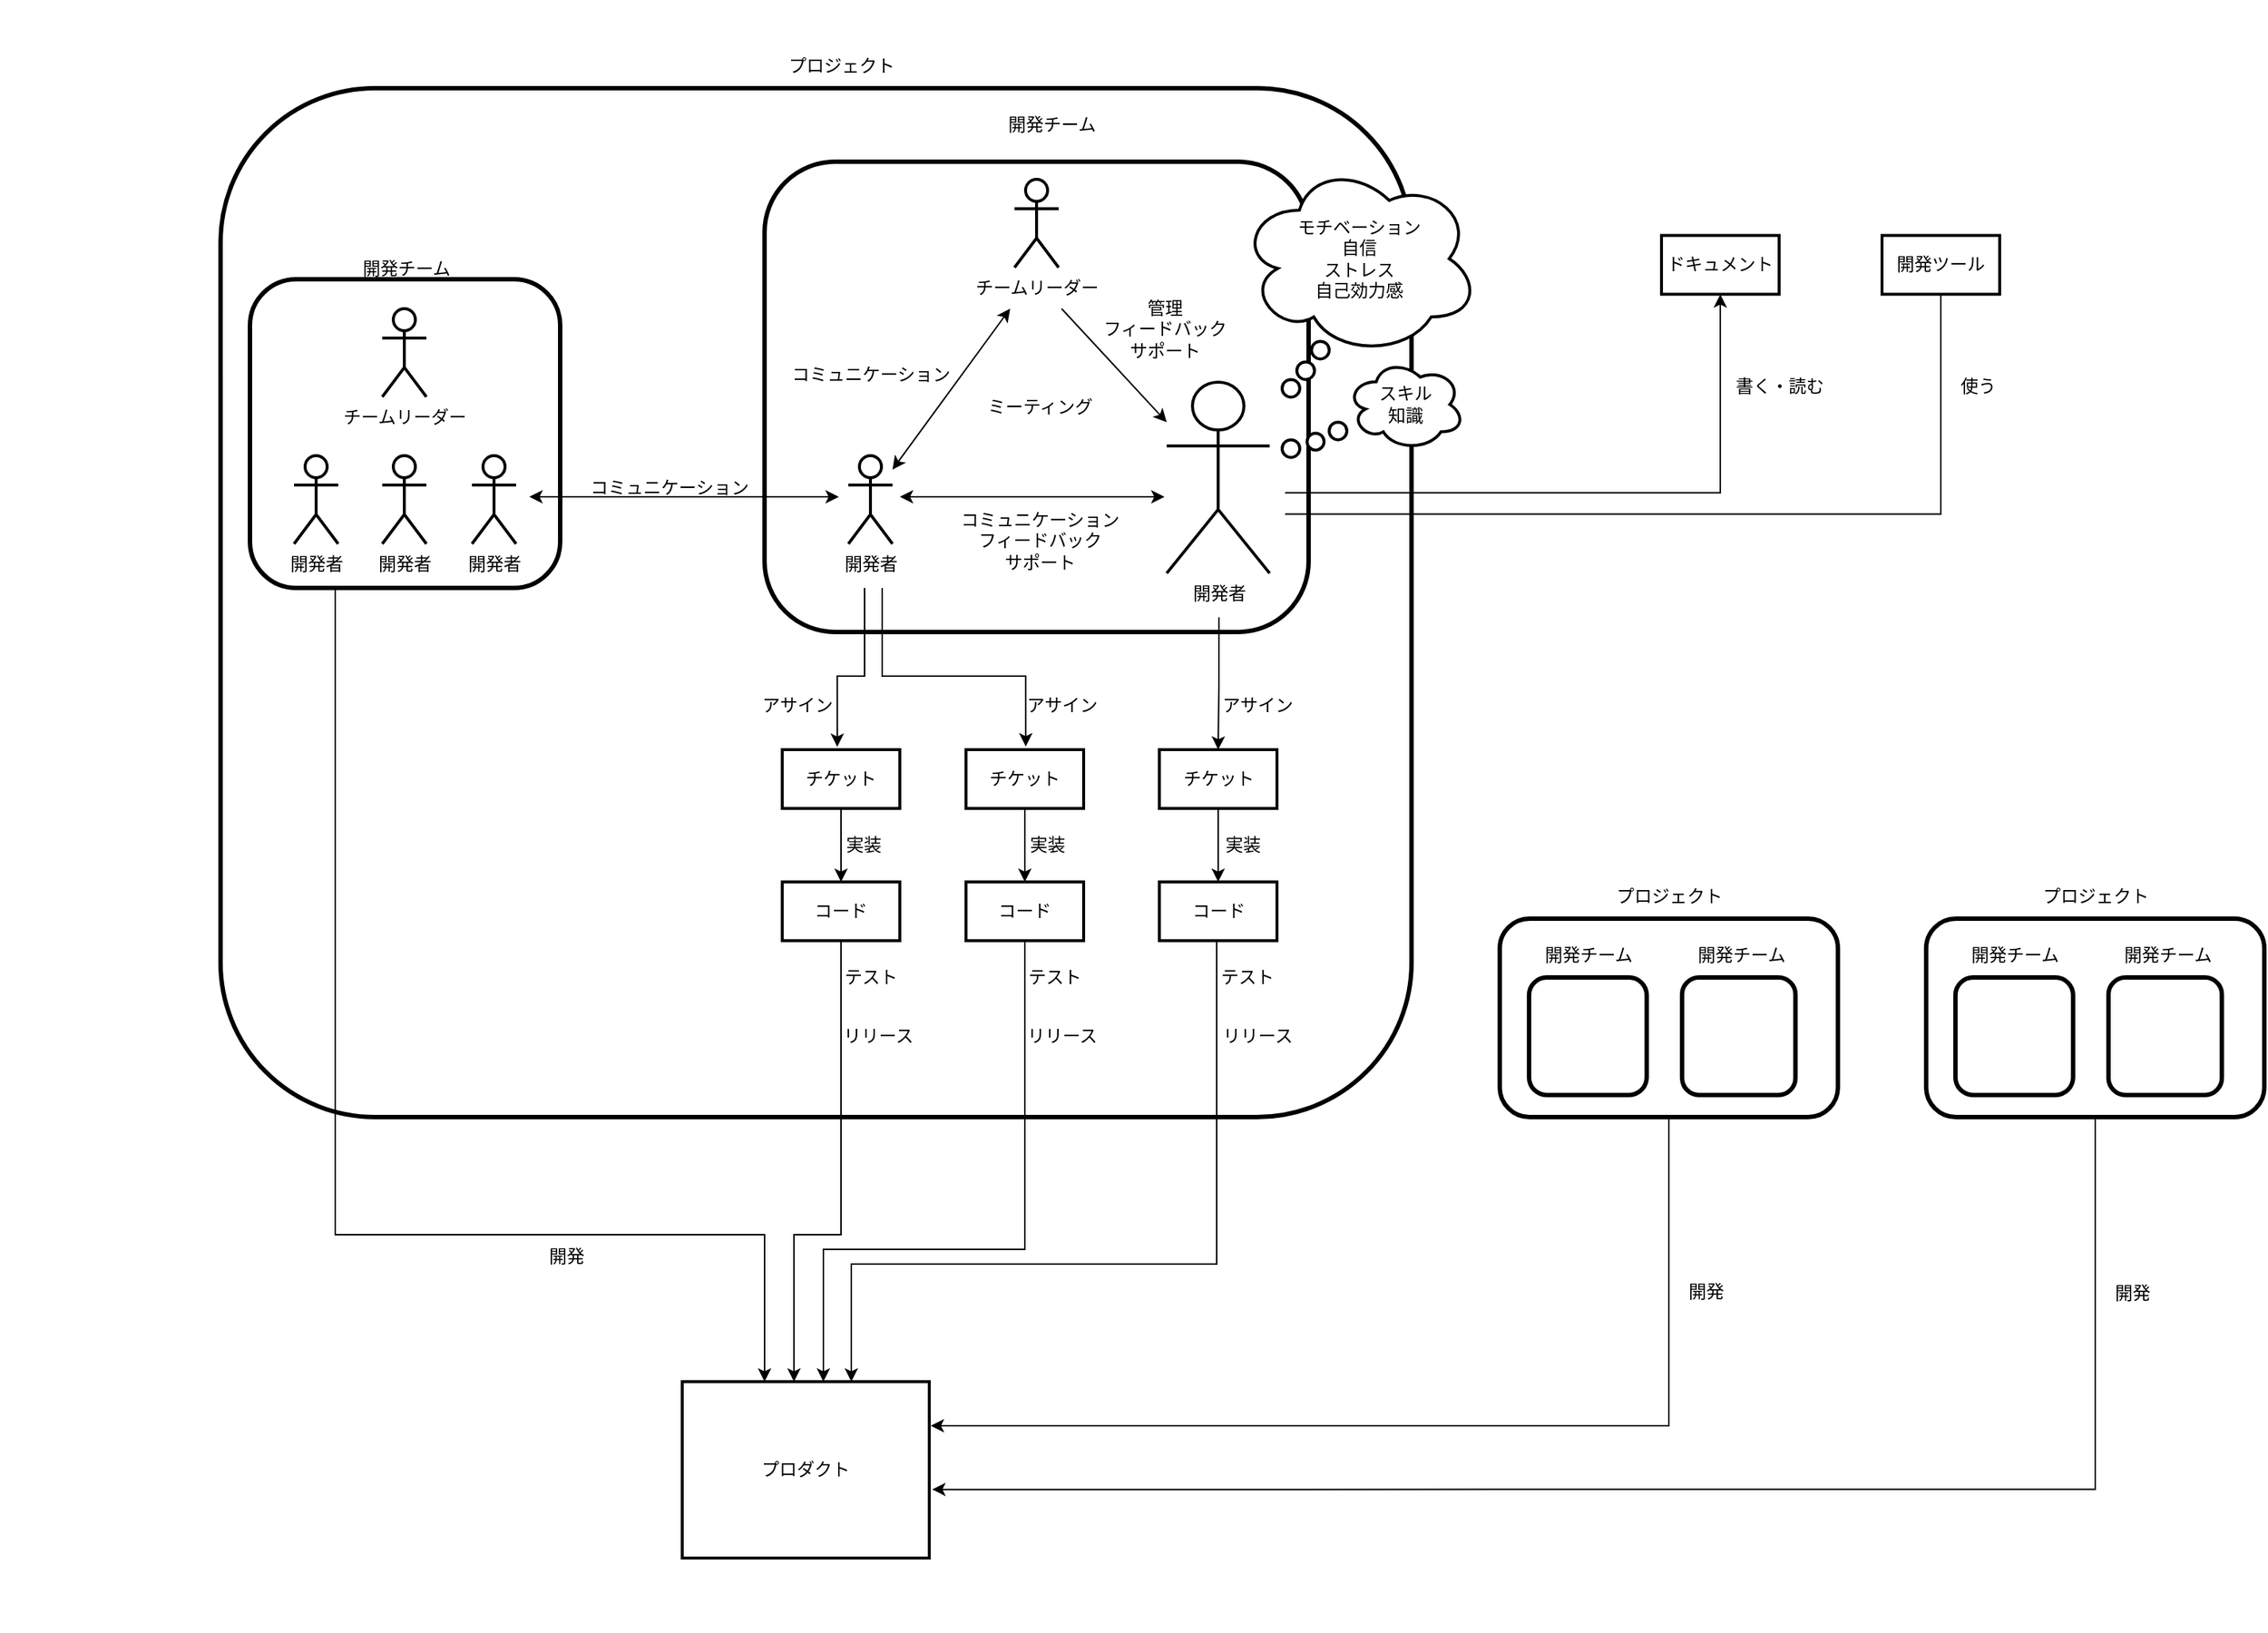 <mxfile version="28.0.5">
  <diagram name="ページ1" id="xtR3QMY_ivg9KzAQHW-j">
    <mxGraphModel dx="2688" dy="1496" grid="1" gridSize="10" guides="1" tooltips="1" connect="1" arrows="1" fold="1" page="1" pageScale="1" pageWidth="827" pageHeight="1169" math="0" shadow="0">
      <root>
        <mxCell id="0" />
        <mxCell id="1" parent="0" />
        <mxCell id="ZU2mIR0JqzNXLWRJzjO4-150" value="" style="verticalLabelPosition=bottom;verticalAlign=top;html=1;shape=mxgraph.basic.rect;fillColor2=none;strokeWidth=1;size=20;indent=5;strokeColor=none;" vertex="1" parent="1">
          <mxGeometry x="170" y="120" width="1530" height="1110" as="geometry" />
        </mxCell>
        <mxCell id="JZybzeYJvGHH00LdQQcP-5" value="" style="rounded=1;whiteSpace=wrap;html=1;strokeWidth=3;" parent="1" vertex="1">
          <mxGeometry x="320" y="180" width="810" height="700" as="geometry" />
        </mxCell>
        <mxCell id="ZU2mIR0JqzNXLWRJzjO4-134" style="edgeStyle=orthogonalEdgeStyle;rounded=0;orthogonalLoop=1;jettySize=auto;html=1;" edge="1" parent="1">
          <mxGeometry relative="1" as="geometry">
            <mxPoint x="398.002" y="520" as="sourcePoint" />
            <mxPoint x="690.002" y="1060" as="targetPoint" />
            <Array as="points">
              <mxPoint x="397.99" y="960" />
              <mxPoint x="689.99" y="960" />
            </Array>
          </mxGeometry>
        </mxCell>
        <mxCell id="ZU2mIR0JqzNXLWRJzjO4-2" value="" style="rounded=1;whiteSpace=wrap;html=1;strokeWidth=3;" vertex="1" parent="1">
          <mxGeometry x="340" y="310" width="211" height="210" as="geometry" />
        </mxCell>
        <mxCell id="ZU2mIR0JqzNXLWRJzjO4-7" value="プロダクト" style="rounded=0;whiteSpace=wrap;html=1;strokeWidth=2;" vertex="1" parent="1">
          <mxGeometry x="634" y="1060" width="168" height="120" as="geometry" />
        </mxCell>
        <mxCell id="ZU2mIR0JqzNXLWRJzjO4-19" value="" style="rounded=1;whiteSpace=wrap;html=1;strokeWidth=3;" vertex="1" parent="1">
          <mxGeometry x="690" y="230" width="370" height="320" as="geometry" />
        </mxCell>
        <mxCell id="ZU2mIR0JqzNXLWRJzjO4-60" style="edgeStyle=orthogonalEdgeStyle;rounded=0;orthogonalLoop=1;jettySize=auto;html=1;" edge="1" parent="1" target="ZU2mIR0JqzNXLWRJzjO4-59">
          <mxGeometry relative="1" as="geometry">
            <mxPoint x="1044" y="455.2" as="sourcePoint" />
            <Array as="points">
              <mxPoint x="1340" y="455.2" />
            </Array>
          </mxGeometry>
        </mxCell>
        <mxCell id="ZU2mIR0JqzNXLWRJzjO4-63" style="edgeStyle=orthogonalEdgeStyle;rounded=0;orthogonalLoop=1;jettySize=auto;html=1;entryX=0.5;entryY=0;entryDx=0;entryDy=0;" edge="1" parent="1" target="ZU2mIR0JqzNXLWRJzjO4-64">
          <mxGeometry relative="1" as="geometry">
            <mxPoint x="1464" y="579.61" as="targetPoint" />
            <mxPoint x="1044.0" y="469.797" as="sourcePoint" />
            <Array as="points">
              <mxPoint x="1490" y="470.2" />
            </Array>
          </mxGeometry>
        </mxCell>
        <mxCell id="ZU2mIR0JqzNXLWRJzjO4-33" value="開発者" style="shape=umlActor;verticalLabelPosition=bottom;verticalAlign=top;html=1;outlineConnect=0;strokeWidth=2;" vertex="1" parent="1">
          <mxGeometry x="370" y="430" width="30" height="60" as="geometry" />
        </mxCell>
        <mxCell id="ZU2mIR0JqzNXLWRJzjO4-34" value="開発者" style="shape=umlActor;verticalLabelPosition=bottom;verticalAlign=top;html=1;outlineConnect=0;strokeWidth=2;" vertex="1" parent="1">
          <mxGeometry x="430" y="430" width="30" height="60" as="geometry" />
        </mxCell>
        <mxCell id="ZU2mIR0JqzNXLWRJzjO4-35" value="開発者" style="shape=umlActor;verticalLabelPosition=bottom;verticalAlign=top;html=1;outlineConnect=0;strokeWidth=2;" vertex="1" parent="1">
          <mxGeometry x="491" y="430" width="30" height="60" as="geometry" />
        </mxCell>
        <mxCell id="ZU2mIR0JqzNXLWRJzjO4-37" value="チームリーダー" style="shape=umlActor;verticalLabelPosition=bottom;verticalAlign=top;html=1;outlineConnect=0;strokeWidth=2;" vertex="1" parent="1">
          <mxGeometry x="430" y="330" width="30" height="60" as="geometry" />
        </mxCell>
        <mxCell id="ZU2mIR0JqzNXLWRJzjO4-44" value="開発チーム" style="text;html=1;align=center;verticalAlign=middle;resizable=0;points=[];autosize=1;strokeColor=none;fillColor=none;" vertex="1" parent="1">
          <mxGeometry x="405.5" y="288" width="80" height="30" as="geometry" />
        </mxCell>
        <mxCell id="ZU2mIR0JqzNXLWRJzjO4-99" style="edgeStyle=orthogonalEdgeStyle;rounded=0;orthogonalLoop=1;jettySize=auto;html=1;entryX=0.468;entryY=-0.047;entryDx=0;entryDy=0;entryPerimeter=0;" edge="1" parent="1" target="ZU2mIR0JqzNXLWRJzjO4-76">
          <mxGeometry relative="1" as="geometry">
            <mxPoint x="758" y="520" as="sourcePoint" />
            <mxPoint x="740.004" y="655" as="targetPoint" />
            <Array as="points">
              <mxPoint x="758" y="580" />
              <mxPoint x="739" y="580" />
            </Array>
          </mxGeometry>
        </mxCell>
        <mxCell id="ZU2mIR0JqzNXLWRJzjO4-101" style="edgeStyle=orthogonalEdgeStyle;rounded=0;orthogonalLoop=1;jettySize=auto;html=1;entryX=0.508;entryY=-0.054;entryDx=0;entryDy=0;entryPerimeter=0;" edge="1" parent="1" target="ZU2mIR0JqzNXLWRJzjO4-85">
          <mxGeometry relative="1" as="geometry">
            <mxPoint x="770" y="520" as="sourcePoint" />
            <mxPoint x="867.0" y="655" as="targetPoint" />
            <Array as="points">
              <mxPoint x="770" y="580" />
              <mxPoint x="868" y="580" />
            </Array>
          </mxGeometry>
        </mxCell>
        <mxCell id="ZU2mIR0JqzNXLWRJzjO4-45" value="開発者" style="shape=umlActor;verticalLabelPosition=bottom;verticalAlign=top;html=1;outlineConnect=0;strokeWidth=2;" vertex="1" parent="1">
          <mxGeometry x="747" y="430" width="30" height="60" as="geometry" />
        </mxCell>
        <mxCell id="ZU2mIR0JqzNXLWRJzjO4-100" style="edgeStyle=orthogonalEdgeStyle;rounded=0;orthogonalLoop=1;jettySize=auto;html=1;entryX=0.5;entryY=0;entryDx=0;entryDy=0;" edge="1" parent="1" target="ZU2mIR0JqzNXLWRJzjO4-87">
          <mxGeometry relative="1" as="geometry">
            <mxPoint x="999" y="540" as="sourcePoint" />
            <mxPoint x="998.36" y="655" as="targetPoint" />
            <Array as="points">
              <mxPoint x="999" y="586" />
              <mxPoint x="999" y="586" />
            </Array>
          </mxGeometry>
        </mxCell>
        <mxCell id="ZU2mIR0JqzNXLWRJzjO4-46" value="開発者" style="shape=umlActor;verticalLabelPosition=bottom;verticalAlign=top;html=1;outlineConnect=0;strokeWidth=2;" vertex="1" parent="1">
          <mxGeometry x="963.5" y="380" width="70" height="130" as="geometry" />
        </mxCell>
        <mxCell id="ZU2mIR0JqzNXLWRJzjO4-47" value="チームリーダー" style="shape=umlActor;verticalLabelPosition=bottom;verticalAlign=top;html=1;outlineConnect=0;strokeWidth=2;" vertex="1" parent="1">
          <mxGeometry x="860" y="242" width="30" height="60" as="geometry" />
        </mxCell>
        <mxCell id="ZU2mIR0JqzNXLWRJzjO4-48" value="開発チーム" style="text;html=1;align=center;verticalAlign=middle;resizable=0;points=[];autosize=1;strokeColor=none;fillColor=none;" vertex="1" parent="1">
          <mxGeometry x="845" y="190" width="80" height="30" as="geometry" />
        </mxCell>
        <mxCell id="ZU2mIR0JqzNXLWRJzjO4-50" value="" style="endArrow=classic;startArrow=classic;html=1;rounded=0;edgeStyle=orthogonalEdgeStyle;" edge="1" parent="1">
          <mxGeometry width="50" height="50" relative="1" as="geometry">
            <mxPoint x="782" y="458" as="sourcePoint" />
            <mxPoint x="962" y="458" as="targetPoint" />
            <Array as="points">
              <mxPoint x="872" y="458" />
              <mxPoint x="872" y="458" />
            </Array>
          </mxGeometry>
        </mxCell>
        <mxCell id="ZU2mIR0JqzNXLWRJzjO4-51" value="" style="endArrow=classic;html=1;rounded=0;" edge="1" parent="1" target="ZU2mIR0JqzNXLWRJzjO4-46">
          <mxGeometry width="50" height="50" relative="1" as="geometry">
            <mxPoint x="892" y="330.001" as="sourcePoint" />
            <mxPoint x="960" y="400" as="targetPoint" />
          </mxGeometry>
        </mxCell>
        <mxCell id="ZU2mIR0JqzNXLWRJzjO4-56" value="" style="endArrow=classic;startArrow=classic;html=1;rounded=0;edgeStyle=orthogonalEdgeStyle;" edge="1" parent="1">
          <mxGeometry width="50" height="50" relative="1" as="geometry">
            <mxPoint x="530" y="458" as="sourcePoint" />
            <mxPoint x="740.5" y="458.001" as="targetPoint" />
          </mxGeometry>
        </mxCell>
        <mxCell id="ZU2mIR0JqzNXLWRJzjO4-57" value="コミュニケーション&lt;div&gt;フィードバック&lt;/div&gt;&lt;div&gt;サポート&lt;/div&gt;" style="text;html=1;align=center;verticalAlign=middle;resizable=0;points=[];autosize=1;strokeColor=none;fillColor=none;" vertex="1" parent="1">
          <mxGeometry x="812" y="458" width="130" height="60" as="geometry" />
        </mxCell>
        <mxCell id="ZU2mIR0JqzNXLWRJzjO4-58" value="コミュニケーション" style="text;html=1;align=center;verticalAlign=middle;resizable=0;points=[];autosize=1;strokeColor=none;fillColor=none;" vertex="1" parent="1">
          <mxGeometry x="560" y="437" width="130" height="30" as="geometry" />
        </mxCell>
        <mxCell id="ZU2mIR0JqzNXLWRJzjO4-59" value="ドキュメント" style="rounded=0;whiteSpace=wrap;html=1;strokeWidth=2;" vertex="1" parent="1">
          <mxGeometry x="1300" y="280.2" width="80" height="40" as="geometry" />
        </mxCell>
        <mxCell id="ZU2mIR0JqzNXLWRJzjO4-61" value="書く・読む" style="text;html=1;align=center;verticalAlign=middle;resizable=0;points=[];autosize=1;strokeColor=none;fillColor=none;" vertex="1" parent="1">
          <mxGeometry x="1340" y="368.2" width="80" height="30" as="geometry" />
        </mxCell>
        <mxCell id="ZU2mIR0JqzNXLWRJzjO4-64" value="開発ツール" style="rounded=0;whiteSpace=wrap;html=1;strokeWidth=2;" vertex="1" parent="1">
          <mxGeometry x="1450" y="280.2" width="80" height="40" as="geometry" />
        </mxCell>
        <mxCell id="ZU2mIR0JqzNXLWRJzjO4-65" value="使う" style="text;html=1;align=center;verticalAlign=middle;resizable=0;points=[];autosize=1;strokeColor=none;fillColor=none;" vertex="1" parent="1">
          <mxGeometry x="1490" y="368.2" width="50" height="30" as="geometry" />
        </mxCell>
        <mxCell id="ZU2mIR0JqzNXLWRJzjO4-67" value="ミーティング" style="text;html=1;align=center;verticalAlign=middle;resizable=0;points=[];autosize=1;strokeColor=none;fillColor=none;" vertex="1" parent="1">
          <mxGeometry x="827" y="382" width="100" height="30" as="geometry" />
        </mxCell>
        <mxCell id="ZU2mIR0JqzNXLWRJzjO4-68" value="管理&lt;div&gt;フィードバック&lt;/div&gt;&lt;div&gt;サポート&lt;/div&gt;" style="text;html=1;align=center;verticalAlign=middle;resizable=0;points=[];autosize=1;strokeColor=none;fillColor=none;" vertex="1" parent="1">
          <mxGeometry x="907" y="314" width="110" height="60" as="geometry" />
        </mxCell>
        <mxCell id="ZU2mIR0JqzNXLWRJzjO4-69" value="" style="endArrow=classic;startArrow=classic;html=1;rounded=0;" edge="1" parent="1" source="ZU2mIR0JqzNXLWRJzjO4-45">
          <mxGeometry width="50" height="50" relative="1" as="geometry">
            <mxPoint x="777" y="460.905" as="sourcePoint" />
            <mxPoint x="857" y="329.995" as="targetPoint" />
          </mxGeometry>
        </mxCell>
        <mxCell id="ZU2mIR0JqzNXLWRJzjO4-70" value="コミュニケーション" style="text;html=1;align=center;verticalAlign=middle;resizable=0;points=[];autosize=1;strokeColor=none;fillColor=none;" vertex="1" parent="1">
          <mxGeometry x="697" y="360" width="130" height="30" as="geometry" />
        </mxCell>
        <mxCell id="ZU2mIR0JqzNXLWRJzjO4-73" value="プロジェクト" style="text;html=1;align=center;verticalAlign=middle;resizable=0;points=[];autosize=1;strokeColor=none;fillColor=none;" vertex="1" parent="1">
          <mxGeometry x="692" y="150" width="100" height="30" as="geometry" />
        </mxCell>
        <mxCell id="ZU2mIR0JqzNXLWRJzjO4-75" style="edgeStyle=orthogonalEdgeStyle;rounded=0;orthogonalLoop=1;jettySize=auto;html=1;exitX=0.5;exitY=1;exitDx=0;exitDy=0;entryX=0.5;entryY=0;entryDx=0;entryDy=0;" edge="1" parent="1" source="ZU2mIR0JqzNXLWRJzjO4-76" target="ZU2mIR0JqzNXLWRJzjO4-78">
          <mxGeometry relative="1" as="geometry" />
        </mxCell>
        <mxCell id="ZU2mIR0JqzNXLWRJzjO4-76" value="チケット" style="rounded=0;whiteSpace=wrap;html=1;strokeWidth=2;" vertex="1" parent="1">
          <mxGeometry x="702" y="630" width="80" height="40" as="geometry" />
        </mxCell>
        <mxCell id="ZU2mIR0JqzNXLWRJzjO4-77" style="edgeStyle=orthogonalEdgeStyle;rounded=0;orthogonalLoop=1;jettySize=auto;html=1;" edge="1" parent="1" source="ZU2mIR0JqzNXLWRJzjO4-78">
          <mxGeometry relative="1" as="geometry">
            <mxPoint x="643.99" y="850" as="sourcePoint" />
            <mxPoint x="710" y="1060" as="targetPoint" />
            <Array as="points">
              <mxPoint x="742" y="960" />
              <mxPoint x="710" y="960" />
              <mxPoint x="710" y="1060" />
            </Array>
          </mxGeometry>
        </mxCell>
        <mxCell id="ZU2mIR0JqzNXLWRJzjO4-78" value="コード" style="rounded=0;whiteSpace=wrap;html=1;strokeWidth=2;" vertex="1" parent="1">
          <mxGeometry x="702" y="720" width="80" height="40" as="geometry" />
        </mxCell>
        <mxCell id="ZU2mIR0JqzNXLWRJzjO4-80" style="edgeStyle=orthogonalEdgeStyle;rounded=0;orthogonalLoop=1;jettySize=auto;html=1;exitX=0.5;exitY=1;exitDx=0;exitDy=0;" edge="1" parent="1" source="ZU2mIR0JqzNXLWRJzjO4-81">
          <mxGeometry relative="1" as="geometry">
            <mxPoint x="730" y="1060" as="targetPoint" />
            <Array as="points">
              <mxPoint x="867" y="970" />
              <mxPoint x="730" y="970" />
              <mxPoint x="730" y="1059" />
            </Array>
          </mxGeometry>
        </mxCell>
        <mxCell id="ZU2mIR0JqzNXLWRJzjO4-81" value="コード" style="rounded=0;whiteSpace=wrap;html=1;strokeWidth=2;" vertex="1" parent="1">
          <mxGeometry x="827" y="720" width="80" height="40" as="geometry" />
        </mxCell>
        <mxCell id="ZU2mIR0JqzNXLWRJzjO4-82" style="edgeStyle=orthogonalEdgeStyle;rounded=0;orthogonalLoop=1;jettySize=auto;html=1;exitX=0.5;exitY=1;exitDx=0;exitDy=0;" edge="1" parent="1">
          <mxGeometry relative="1" as="geometry">
            <mxPoint x="997.5" y="759.99" as="sourcePoint" />
            <mxPoint x="749" y="1060" as="targetPoint" />
            <Array as="points">
              <mxPoint x="997" y="979.99" />
              <mxPoint x="749" y="979.99" />
              <mxPoint x="749" y="1059.99" />
            </Array>
          </mxGeometry>
        </mxCell>
        <mxCell id="ZU2mIR0JqzNXLWRJzjO4-83" value="コード" style="rounded=0;whiteSpace=wrap;html=1;strokeWidth=2;" vertex="1" parent="1">
          <mxGeometry x="958.5" y="720" width="80" height="40" as="geometry" />
        </mxCell>
        <mxCell id="ZU2mIR0JqzNXLWRJzjO4-84" style="edgeStyle=orthogonalEdgeStyle;rounded=0;orthogonalLoop=1;jettySize=auto;html=1;exitX=0.5;exitY=1;exitDx=0;exitDy=0;entryX=0.5;entryY=0;entryDx=0;entryDy=0;" edge="1" parent="1" source="ZU2mIR0JqzNXLWRJzjO4-85" target="ZU2mIR0JqzNXLWRJzjO4-81">
          <mxGeometry relative="1" as="geometry" />
        </mxCell>
        <mxCell id="ZU2mIR0JqzNXLWRJzjO4-85" value="チケット" style="rounded=0;whiteSpace=wrap;html=1;strokeWidth=2;" vertex="1" parent="1">
          <mxGeometry x="827" y="630" width="80" height="40" as="geometry" />
        </mxCell>
        <mxCell id="ZU2mIR0JqzNXLWRJzjO4-86" style="edgeStyle=orthogonalEdgeStyle;rounded=0;orthogonalLoop=1;jettySize=auto;html=1;exitX=0.5;exitY=1;exitDx=0;exitDy=0;entryX=0.5;entryY=0;entryDx=0;entryDy=0;" edge="1" parent="1" source="ZU2mIR0JqzNXLWRJzjO4-87" target="ZU2mIR0JqzNXLWRJzjO4-83">
          <mxGeometry relative="1" as="geometry" />
        </mxCell>
        <mxCell id="ZU2mIR0JqzNXLWRJzjO4-87" value="チケット" style="rounded=0;whiteSpace=wrap;html=1;strokeWidth=2;" vertex="1" parent="1">
          <mxGeometry x="958.5" y="630" width="80" height="40" as="geometry" />
        </mxCell>
        <mxCell id="ZU2mIR0JqzNXLWRJzjO4-88" value="実装" style="text;html=1;align=center;verticalAlign=middle;resizable=0;points=[];autosize=1;strokeColor=none;fillColor=none;" vertex="1" parent="1">
          <mxGeometry x="732" y="680" width="50" height="30" as="geometry" />
        </mxCell>
        <mxCell id="ZU2mIR0JqzNXLWRJzjO4-89" value="実装" style="text;html=1;align=center;verticalAlign=middle;resizable=0;points=[];autosize=1;strokeColor=none;fillColor=none;" vertex="1" parent="1">
          <mxGeometry x="857" y="680" width="50" height="30" as="geometry" />
        </mxCell>
        <mxCell id="ZU2mIR0JqzNXLWRJzjO4-90" value="実装" style="text;html=1;align=center;verticalAlign=middle;resizable=0;points=[];autosize=1;strokeColor=none;fillColor=none;" vertex="1" parent="1">
          <mxGeometry x="990" y="680" width="50" height="30" as="geometry" />
        </mxCell>
        <mxCell id="ZU2mIR0JqzNXLWRJzjO4-91" value="テスト" style="text;html=1;align=center;verticalAlign=middle;resizable=0;points=[];autosize=1;strokeColor=none;fillColor=none;" vertex="1" parent="1">
          <mxGeometry x="988" y="770" width="60" height="30" as="geometry" />
        </mxCell>
        <mxCell id="ZU2mIR0JqzNXLWRJzjO4-92" value="リリース" style="text;html=1;align=center;verticalAlign=middle;resizable=0;points=[];autosize=1;strokeColor=none;fillColor=none;" vertex="1" parent="1">
          <mxGeometry x="990" y="810" width="70" height="30" as="geometry" />
        </mxCell>
        <mxCell id="ZU2mIR0JqzNXLWRJzjO4-93" value="テスト" style="text;html=1;align=center;verticalAlign=middle;resizable=0;points=[];autosize=1;strokeColor=none;fillColor=none;" vertex="1" parent="1">
          <mxGeometry x="857" y="770" width="60" height="30" as="geometry" />
        </mxCell>
        <mxCell id="ZU2mIR0JqzNXLWRJzjO4-94" value="リリース" style="text;html=1;align=center;verticalAlign=middle;resizable=0;points=[];autosize=1;strokeColor=none;fillColor=none;" vertex="1" parent="1">
          <mxGeometry x="857" y="810" width="70" height="30" as="geometry" />
        </mxCell>
        <mxCell id="ZU2mIR0JqzNXLWRJzjO4-95" value="リリース" style="text;html=1;align=center;verticalAlign=middle;resizable=0;points=[];autosize=1;strokeColor=none;fillColor=none;" vertex="1" parent="1">
          <mxGeometry x="732" y="810" width="70" height="30" as="geometry" />
        </mxCell>
        <mxCell id="ZU2mIR0JqzNXLWRJzjO4-96" value="テスト" style="text;html=1;align=center;verticalAlign=middle;resizable=0;points=[];autosize=1;strokeColor=none;fillColor=none;" vertex="1" parent="1">
          <mxGeometry x="732" y="770" width="60" height="30" as="geometry" />
        </mxCell>
        <mxCell id="ZU2mIR0JqzNXLWRJzjO4-97" value="アサイン" style="text;html=1;align=center;verticalAlign=middle;resizable=0;points=[];autosize=1;strokeColor=none;fillColor=none;" vertex="1" parent="1">
          <mxGeometry x="857" y="585" width="70" height="30" as="geometry" />
        </mxCell>
        <mxCell id="ZU2mIR0JqzNXLWRJzjO4-102" value="アサイン" style="text;html=1;align=center;verticalAlign=middle;resizable=0;points=[];autosize=1;strokeColor=none;fillColor=none;" vertex="1" parent="1">
          <mxGeometry x="990" y="585" width="70" height="30" as="geometry" />
        </mxCell>
        <mxCell id="ZU2mIR0JqzNXLWRJzjO4-103" value="アサイン" style="text;html=1;align=center;verticalAlign=middle;resizable=0;points=[];autosize=1;strokeColor=none;fillColor=none;" vertex="1" parent="1">
          <mxGeometry x="677" y="585" width="70" height="30" as="geometry" />
        </mxCell>
        <mxCell id="ZU2mIR0JqzNXLWRJzjO4-123" style="edgeStyle=orthogonalEdgeStyle;rounded=0;orthogonalLoop=1;jettySize=auto;html=1;exitX=0.5;exitY=1;exitDx=0;exitDy=0;" edge="1" parent="1" source="ZU2mIR0JqzNXLWRJzjO4-136">
          <mxGeometry relative="1" as="geometry">
            <mxPoint x="1308.0" y="905" as="sourcePoint" />
            <mxPoint x="803" y="1090" as="targetPoint" />
            <Array as="points">
              <mxPoint x="1305" y="1090" />
            </Array>
          </mxGeometry>
        </mxCell>
        <mxCell id="ZU2mIR0JqzNXLWRJzjO4-124" style="edgeStyle=orthogonalEdgeStyle;rounded=0;orthogonalLoop=1;jettySize=auto;html=1;entryX=1.012;entryY=0.611;entryDx=0;entryDy=0;entryPerimeter=0;exitX=0.5;exitY=1;exitDx=0;exitDy=0;" edge="1" parent="1" source="ZU2mIR0JqzNXLWRJzjO4-117" target="ZU2mIR0JqzNXLWRJzjO4-7">
          <mxGeometry relative="1" as="geometry">
            <mxPoint x="792.002" y="1133.92" as="targetPoint" />
            <mxPoint x="1641.602" y="905" as="sourcePoint" />
            <Array as="points">
              <mxPoint x="1595" y="1133" />
            </Array>
          </mxGeometry>
        </mxCell>
        <mxCell id="ZU2mIR0JqzNXLWRJzjO4-117" value="" style="rounded=1;whiteSpace=wrap;html=1;strokeWidth=3;" vertex="1" parent="1">
          <mxGeometry x="1480" y="745" width="230" height="135" as="geometry" />
        </mxCell>
        <mxCell id="ZU2mIR0JqzNXLWRJzjO4-118" value="" style="rounded=1;whiteSpace=wrap;html=1;strokeWidth=3;" vertex="1" parent="1">
          <mxGeometry x="1499.93" y="785" width="80" height="80" as="geometry" />
        </mxCell>
        <mxCell id="ZU2mIR0JqzNXLWRJzjO4-119" value="" style="rounded=1;whiteSpace=wrap;html=1;strokeWidth=3;" vertex="1" parent="1">
          <mxGeometry x="1604" y="785" width="77.13" height="80" as="geometry" />
        </mxCell>
        <mxCell id="ZU2mIR0JqzNXLWRJzjO4-120" value="プロジェクト" style="text;html=1;align=center;verticalAlign=middle;resizable=0;points=[];autosize=1;strokeColor=none;fillColor=none;" vertex="1" parent="1">
          <mxGeometry x="1545.0" y="715" width="100" height="30" as="geometry" />
        </mxCell>
        <mxCell id="ZU2mIR0JqzNXLWRJzjO4-121" value="開発チーム" style="text;html=1;align=center;verticalAlign=middle;resizable=0;points=[];autosize=1;strokeColor=none;fillColor=none;" vertex="1" parent="1">
          <mxGeometry x="1499.93" y="755" width="80" height="30" as="geometry" />
        </mxCell>
        <mxCell id="ZU2mIR0JqzNXLWRJzjO4-122" value="開発チーム" style="text;html=1;align=center;verticalAlign=middle;resizable=0;points=[];autosize=1;strokeColor=none;fillColor=none;" vertex="1" parent="1">
          <mxGeometry x="1604" y="755" width="80" height="30" as="geometry" />
        </mxCell>
        <mxCell id="ZU2mIR0JqzNXLWRJzjO4-125" value="&lt;font style=&quot;font-size: 12px;&quot;&gt;開発&lt;/font&gt;" style="text;html=1;align=center;verticalAlign=middle;resizable=0;points=[];autosize=1;strokeColor=none;fillColor=none;fontSize=24;" vertex="1" parent="1">
          <mxGeometry x="1305" y="975" width="50" height="40" as="geometry" />
        </mxCell>
        <mxCell id="ZU2mIR0JqzNXLWRJzjO4-126" value="&lt;font&gt;開発&lt;/font&gt;" style="text;html=1;align=center;verticalAlign=middle;resizable=0;points=[];autosize=1;strokeColor=none;fillColor=none;" vertex="1" parent="1">
          <mxGeometry x="1595" y="985" width="50" height="30" as="geometry" />
        </mxCell>
        <mxCell id="ZU2mIR0JqzNXLWRJzjO4-127" value="モチベーション&lt;div&gt;自信&lt;/div&gt;&lt;div&gt;ストレス&lt;/div&gt;&lt;div&gt;自己効力感&lt;/div&gt;" style="ellipse;shape=cloud;whiteSpace=wrap;html=1;strokeWidth=2;" vertex="1" parent="1">
          <mxGeometry x="1013" y="230" width="163" height="132" as="geometry" />
        </mxCell>
        <mxCell id="ZU2mIR0JqzNXLWRJzjO4-131" value="" style="ellipse;whiteSpace=wrap;html=1;aspect=fixed;strokeWidth=2;" vertex="1" parent="1">
          <mxGeometry x="1042" y="378.2" width="12" height="12" as="geometry" />
        </mxCell>
        <mxCell id="ZU2mIR0JqzNXLWRJzjO4-135" value="開発" style="text;html=1;align=center;verticalAlign=middle;resizable=0;points=[];autosize=1;strokeColor=none;fillColor=none;" vertex="1" parent="1">
          <mxGeometry x="530" y="960" width="50" height="30" as="geometry" />
        </mxCell>
        <mxCell id="ZU2mIR0JqzNXLWRJzjO4-136" value="" style="rounded=1;whiteSpace=wrap;html=1;strokeWidth=3;" vertex="1" parent="1">
          <mxGeometry x="1190" y="745" width="230" height="135" as="geometry" />
        </mxCell>
        <mxCell id="ZU2mIR0JqzNXLWRJzjO4-137" value="" style="rounded=1;whiteSpace=wrap;html=1;strokeWidth=3;" vertex="1" parent="1">
          <mxGeometry x="1209.93" y="785" width="80" height="80" as="geometry" />
        </mxCell>
        <mxCell id="ZU2mIR0JqzNXLWRJzjO4-138" value="" style="rounded=1;whiteSpace=wrap;html=1;strokeWidth=3;" vertex="1" parent="1">
          <mxGeometry x="1314" y="785" width="77.13" height="80" as="geometry" />
        </mxCell>
        <mxCell id="ZU2mIR0JqzNXLWRJzjO4-139" value="プロジェクト" style="text;html=1;align=center;verticalAlign=middle;resizable=0;points=[];autosize=1;strokeColor=none;fillColor=none;" vertex="1" parent="1">
          <mxGeometry x="1255.0" y="715" width="100" height="30" as="geometry" />
        </mxCell>
        <mxCell id="ZU2mIR0JqzNXLWRJzjO4-140" value="開発チーム" style="text;html=1;align=center;verticalAlign=middle;resizable=0;points=[];autosize=1;strokeColor=none;fillColor=none;" vertex="1" parent="1">
          <mxGeometry x="1209.93" y="755" width="80" height="30" as="geometry" />
        </mxCell>
        <mxCell id="ZU2mIR0JqzNXLWRJzjO4-141" value="開発チーム" style="text;html=1;align=center;verticalAlign=middle;resizable=0;points=[];autosize=1;strokeColor=none;fillColor=none;" vertex="1" parent="1">
          <mxGeometry x="1314" y="755" width="80" height="30" as="geometry" />
        </mxCell>
        <mxCell id="ZU2mIR0JqzNXLWRJzjO4-142" value="" style="ellipse;whiteSpace=wrap;html=1;aspect=fixed;strokeWidth=2;" vertex="1" parent="1">
          <mxGeometry x="1052" y="366.2" width="12" height="12" as="geometry" />
        </mxCell>
        <mxCell id="ZU2mIR0JqzNXLWRJzjO4-143" value="" style="ellipse;whiteSpace=wrap;html=1;aspect=fixed;strokeWidth=2;" vertex="1" parent="1">
          <mxGeometry x="1062" y="352.2" width="12" height="12" as="geometry" />
        </mxCell>
        <mxCell id="ZU2mIR0JqzNXLWRJzjO4-144" value="スキル&lt;div&gt;知識&lt;/div&gt;" style="ellipse;shape=cloud;whiteSpace=wrap;html=1;strokeWidth=2;" vertex="1" parent="1">
          <mxGeometry x="1086" y="364.2" width="80" height="62" as="geometry" />
        </mxCell>
        <mxCell id="ZU2mIR0JqzNXLWRJzjO4-145" value="" style="ellipse;whiteSpace=wrap;html=1;aspect=fixed;strokeWidth=2;" vertex="1" parent="1">
          <mxGeometry x="1074" y="407.2" width="12" height="12" as="geometry" />
        </mxCell>
        <mxCell id="ZU2mIR0JqzNXLWRJzjO4-146" value="" style="ellipse;whiteSpace=wrap;html=1;aspect=fixed;strokeWidth=2;" vertex="1" parent="1">
          <mxGeometry x="1059" y="414.7" width="11.5" height="11.5" as="geometry" />
        </mxCell>
        <mxCell id="ZU2mIR0JqzNXLWRJzjO4-147" value="" style="ellipse;whiteSpace=wrap;html=1;aspect=fixed;strokeWidth=2;" vertex="1" parent="1">
          <mxGeometry x="1042" y="419.2" width="12" height="12" as="geometry" />
        </mxCell>
      </root>
    </mxGraphModel>
  </diagram>
</mxfile>
